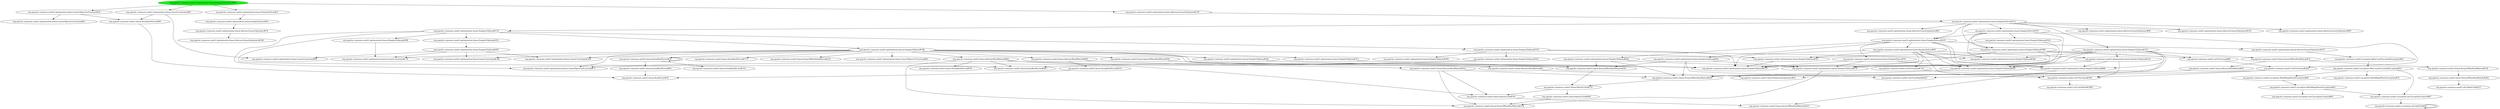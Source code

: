 digraph "cg/org.apache.commons.math3.optimization.linear.SimplexSolverTest#56"
{
	"org.apache.commons.math3.optimization.linear.SimplexSolverTest#56" [style=filled,fillcolor=green];
	"org.apache.commons.math3.optimization.linear.SimplexSolverTest#56" -> "org.apache.commons.math3.optimization.linear.LinearObjectiveFunction#58";
	"org.apache.commons.math3.optimization.linear.LinearObjectiveFunction#58" -> "org.apache.commons.math3.linear.ArrayRealVector#85";
	"org.apache.commons.math3.linear.ArrayRealVector#85" -> "org.apache.commons.math3.linear.RealVector#59";
	"org.apache.commons.math3.optimization.linear.LinearObjectiveFunction#58" -> "org.apache.commons.math3.optimization.linear.LinearObjectiveFunction#65";
	"org.apache.commons.math3.optimization.linear.SimplexSolverTest#56" -> "org.apache.commons.math3.optimization.linear.LinearConstraint#81";
	"org.apache.commons.math3.optimization.linear.LinearConstraint#81" -> "org.apache.commons.math3.linear.ArrayRealVector#85";
	"org.apache.commons.math3.optimization.linear.LinearConstraint#81" -> "org.apache.commons.math3.optimization.linear.LinearConstraint#99";
	"org.apache.commons.math3.optimization.linear.SimplexSolverTest#56" -> "org.apache.commons.math3.optimization.linear.SimplexSolver#51";
	"org.apache.commons.math3.optimization.linear.SimplexSolver#51" -> "org.apache.commons.math3.optimization.linear.SimplexSolver#59";
	"org.apache.commons.math3.optimization.linear.SimplexSolver#59" -> "org.apache.commons.math3.optimization.linear.AbstractLinearOptimizer#74";
	"org.apache.commons.math3.optimization.linear.AbstractLinearOptimizer#74" -> "org.apache.commons.math3.optimization.linear.AbstractLinearOptimizer#108";
	"org.apache.commons.math3.optimization.linear.SimplexSolverTest#56" -> "org.apache.commons.math3.optimization.linear.AbstractLinearOptimizer#139";
	"org.apache.commons.math3.optimization.linear.AbstractLinearOptimizer#139" -> "org.apache.commons.math3.optimization.linear.SimplexSolver#215";
	"org.apache.commons.math3.optimization.linear.SimplexSolver#215" -> "org.apache.commons.math3.optimization.linear.AbstractLinearOptimizer#96";
	"org.apache.commons.math3.optimization.linear.SimplexSolver#215" -> "org.apache.commons.math3.optimization.linear.AbstractLinearOptimizer#103";
	"org.apache.commons.math3.optimization.linear.SimplexSolver#215" -> "org.apache.commons.math3.optimization.linear.AbstractLinearOptimizer#89";
	"org.apache.commons.math3.optimization.linear.SimplexSolver#215" -> "org.apache.commons.math3.optimization.linear.AbstractLinearOptimizer#82";
	"org.apache.commons.math3.optimization.linear.SimplexSolver#215" -> "org.apache.commons.math3.optimization.linear.SimplexTableau#139";
	"org.apache.commons.math3.optimization.linear.SimplexTableau#139" -> "org.apache.commons.math3.optimization.linear.SimplexTableau#252";
	"org.apache.commons.math3.optimization.linear.SimplexTableau#252" -> "org.apache.commons.math3.optimization.linear.SimplexTableau#265";
	"org.apache.commons.math3.optimization.linear.SimplexTableau#265" -> "org.apache.commons.math3.optimization.linear.LinearConstraint#184";
	"org.apache.commons.math3.optimization.linear.SimplexTableau#265" -> "org.apache.commons.math3.optimization.linear.LinearConstraint#168";
	"org.apache.commons.math3.optimization.linear.SimplexTableau#265" -> "org.apache.commons.math3.optimization.linear.LinearConstraint#176";
	"org.apache.commons.math3.optimization.linear.SimplexTableau#265" -> "org.apache.commons.math3.optimization.linear.LinearConstraint#99";
	"org.apache.commons.math3.optimization.linear.SimplexTableau#139" -> "org.apache.commons.math3.optimization.linear.LinearObjectiveFunction#75";
	"org.apache.commons.math3.optimization.linear.SimplexTableau#139" -> "org.apache.commons.math3.linear.ArrayRealVector#601";
	"org.apache.commons.math3.optimization.linear.SimplexTableau#139" -> "org.apache.commons.math3.optimization.linear.SimplexTableau#288";
	"org.apache.commons.math3.optimization.linear.SimplexTableau#288" -> "org.apache.commons.math3.optimization.linear.LinearConstraint#176";
	"org.apache.commons.math3.optimization.linear.SimplexTableau#139" -> "org.apache.commons.math3.optimization.linear.SimplexTableau#186";
	"org.apache.commons.math3.optimization.linear.SimplexTableau#186" -> "org.apache.commons.math3.optimization.linear.SimplexTableau#279";
	"org.apache.commons.math3.optimization.linear.SimplexTableau#186" -> "org.apache.commons.math3.linear.Array2DRowRealMatrix#56";
	"org.apache.commons.math3.linear.Array2DRowRealMatrix#56" -> "org.apache.commons.math3.linear.AbstractRealMatrix#61";
	"org.apache.commons.math3.linear.AbstractRealMatrix#61" -> "org.apache.commons.math3.linear.RealLinearOperator#53";
	"org.apache.commons.math3.optimization.linear.SimplexTableau#186" -> "org.apache.commons.math3.linear.Array2DRowRealMatrix#302";
	"org.apache.commons.math3.linear.Array2DRowRealMatrix#302" -> "org.apache.commons.math3.linear.MatrixUtils#379";
	"org.apache.commons.math3.linear.MatrixUtils#379" -> "org.apache.commons.math3.linear.MatrixUtils#391";
	"org.apache.commons.math3.linear.MatrixUtils#391" -> "org.apache.commons.math3.linear.Array2DRowRealMatrix#323";
	"org.apache.commons.math3.linear.MatrixUtils#379" -> "org.apache.commons.math3.linear.MatrixUtils#406";
	"org.apache.commons.math3.linear.MatrixUtils#406" -> "org.apache.commons.math3.linear.Array2DRowRealMatrix#329";
	"org.apache.commons.math3.optimization.linear.SimplexTableau#186" -> "org.apache.commons.math3.optimization.linear.LinearObjectiveFunction#75";
	"org.apache.commons.math3.optimization.linear.SimplexTableau#186" -> "org.apache.commons.math3.linear.ArrayRealVector#713";
	"org.apache.commons.math3.optimization.linear.SimplexTableau#186" -> "org.apache.commons.math3.linear.Array2DRowRealMatrix#255";
	"org.apache.commons.math3.optimization.linear.SimplexTableau#186" -> "org.apache.commons.math3.optimization.linear.SimplexTableau#381";
	"org.apache.commons.math3.optimization.linear.SimplexTableau#381" -> "org.apache.commons.math3.optimization.linear.SimplexTableau#279";
	"org.apache.commons.math3.optimization.linear.SimplexTableau#186" -> "org.apache.commons.math3.optimization.linear.LinearObjectiveFunction#83";
	"org.apache.commons.math3.optimization.linear.SimplexTableau#186" -> "org.apache.commons.math3.optimization.linear.LinearConstraint#168";
	"org.apache.commons.math3.optimization.linear.SimplexTableau#186" -> "org.apache.commons.math3.optimization.linear.LinearConstraint#184";
	"org.apache.commons.math3.optimization.linear.SimplexTableau#186" -> "org.apache.commons.math3.optimization.linear.LinearConstraint#176";
	"org.apache.commons.math3.optimization.linear.SimplexTableau#186" -> "org.apache.commons.math3.optimization.linear.SimplexTableau#513";
	"org.apache.commons.math3.optimization.linear.SimplexTableau#513" -> "org.apache.commons.math3.optimization.linear.SimplexTableau#279";
	"org.apache.commons.math3.optimization.linear.SimplexTableau#186" -> "org.apache.commons.math3.optimization.linear.SimplexTableau#521";
	"org.apache.commons.math3.optimization.linear.SimplexTableau#521" -> "org.apache.commons.math3.optimization.linear.SimplexTableau#279";
	"org.apache.commons.math3.optimization.linear.SimplexTableau#186" -> "org.apache.commons.math3.linear.AbstractRealMatrix#486";
	"org.apache.commons.math3.linear.AbstractRealMatrix#486" -> "org.apache.commons.math3.linear.AbstractRealMatrix#522";
	"org.apache.commons.math3.linear.AbstractRealMatrix#522" -> "org.apache.commons.math3.linear.MatrixUtils#391";
	"org.apache.commons.math3.linear.AbstractRealMatrix#522" -> "org.apache.commons.math3.linear.Array2DRowRealMatrix#329";
	"org.apache.commons.math3.linear.AbstractRealMatrix#522" -> "org.apache.commons.math3.linear.Array2DRowRealMatrix#295";
	"org.apache.commons.math3.linear.Array2DRowRealMatrix#295" -> "org.apache.commons.math3.linear.MatrixUtils#379";
	"org.apache.commons.math3.linear.AbstractRealMatrix#486" -> "org.apache.commons.math3.linear.ArrayRealVector#103";
	"org.apache.commons.math3.linear.ArrayRealVector#103" -> "org.apache.commons.math3.linear.RealVector#59";
	"org.apache.commons.math3.optimization.linear.SimplexTableau#186" -> "org.apache.commons.math3.linear.ArrayRealVector#38";
	"org.apache.commons.math3.linear.ArrayRealVector#38" -> "org.apache.commons.math3.linear.ArrayRealVector#38";
	"org.apache.commons.math3.linear.ArrayRealVector#38" -> "org.apache.commons.math3.linear.ArrayRealVector#743";
	"org.apache.commons.math3.linear.ArrayRealVector#38" -> "org.apache.commons.math3.linear.ArrayRealVector#64";
	"org.apache.commons.math3.linear.ArrayRealVector#64" -> "org.apache.commons.math3.linear.RealVector#59";
	"org.apache.commons.math3.optimization.linear.SimplexTableau#186" -> "org.apache.commons.math3.linear.AbstractRealMatrix#491";
	"org.apache.commons.math3.linear.AbstractRealMatrix#491" -> "org.apache.commons.math3.linear.MatrixUtils#391";
	"org.apache.commons.math3.linear.AbstractRealMatrix#491" -> "org.apache.commons.math3.linear.Array2DRowRealMatrix#329";
	"org.apache.commons.math3.linear.AbstractRealMatrix#491" -> "org.apache.commons.math3.linear.ArrayRealVector#601";
	"org.apache.commons.math3.linear.AbstractRealMatrix#491" -> "org.apache.commons.math3.linear.ArrayRealVector#591";
	"org.apache.commons.math3.linear.AbstractRealMatrix#491" -> "org.apache.commons.math3.linear.Array2DRowRealMatrix#302";
	"org.apache.commons.math3.optimization.linear.SimplexTableau#139" -> "org.apache.commons.math3.optimization.linear.SimplexTableau#159";
	"org.apache.commons.math3.optimization.linear.SimplexTableau#159" -> "org.apache.commons.math3.optimization.linear.SimplexTableau#279";
	"org.apache.commons.math3.optimization.linear.SimplexTableau#159" -> "org.apache.commons.math3.optimization.linear.SimplexTableau#552";
	"org.apache.commons.math3.optimization.linear.SimplexTableau#552" -> "org.apache.commons.math3.optimization.linear.LinearObjectiveFunction#75";
	"org.apache.commons.math3.optimization.linear.SimplexTableau#552" -> "org.apache.commons.math3.linear.ArrayRealVector#601";
	"org.apache.commons.math3.optimization.linear.SimplexTableau#159" -> "org.apache.commons.math3.optimization.linear.SimplexTableau#560";
	"org.apache.commons.math3.optimization.linear.SimplexTableau#159" -> "org.apache.commons.math3.optimization.linear.SimplexTableau#568";
	"org.apache.commons.math3.optimization.linear.SimplexSolver#215" -> "org.apache.commons.math3.optimization.linear.SimplexSolver#197";
	"org.apache.commons.math3.optimization.linear.SimplexSolver#197" -> "org.apache.commons.math3.optimization.linear.SimplexTableau#568";
	"org.apache.commons.math3.optimization.linear.SimplexSolver#197" -> "org.apache.commons.math3.optimization.linear.SimplexTableau#389";
	"org.apache.commons.math3.optimization.linear.SimplexTableau#389" -> "org.apache.commons.math3.optimization.linear.SimplexTableau#279";
	"org.apache.commons.math3.optimization.linear.SimplexTableau#389" -> "org.apache.commons.math3.optimization.linear.SimplexTableau#478";
	"org.apache.commons.math3.optimization.linear.SimplexTableau#478" -> "org.apache.commons.math3.linear.Array2DRowRealMatrix#329";
	"org.apache.commons.math3.optimization.linear.SimplexTableau#389" -> "org.apache.commons.math3.linear.Array2DRowRealMatrix#295";
	"org.apache.commons.math3.optimization.linear.SimplexTableau#389" -> "org.apache.commons.math3.util.Precision#88";
	"org.apache.commons.math3.util.Precision#88" -> "org.apache.commons.math3.util.Precision#264";
	"org.apache.commons.math3.util.Precision#264" -> "org.apache.commons.math3.util.Precision#300";
	"org.apache.commons.math3.util.Precision#300" -> "org.apache.commons.math3.util.FastMath#2909";
	"org.apache.commons.math3.util.Precision#264" -> "org.apache.commons.math3.util.FastMath#2927";
	"org.apache.commons.math3.optimization.linear.SimplexSolver#197" -> "org.apache.commons.math3.optimization.linear.SimplexSolver#165";
	"org.apache.commons.math3.optimization.linear.SimplexSolver#165" -> "org.apache.commons.math3.optimization.linear.AbstractLinearOptimizer#127";
	"org.apache.commons.math3.optimization.linear.SimplexSolver#165" -> "org.apache.commons.math3.optimization.linear.SimplexSolver#70";
	"org.apache.commons.math3.optimization.linear.SimplexSolver#70" -> "org.apache.commons.math3.optimization.linear.SimplexTableau#279";
	"org.apache.commons.math3.optimization.linear.SimplexSolver#70" -> "org.apache.commons.math3.optimization.linear.SimplexTableau#478";
	"org.apache.commons.math3.optimization.linear.SimplexSolver#70" -> "org.apache.commons.math3.optimization.linear.SimplexTableau#495";
	"org.apache.commons.math3.optimization.linear.SimplexTableau#495" -> "org.apache.commons.math3.linear.Array2DRowRealMatrix#295";
	"org.apache.commons.math3.optimization.linear.SimplexSolver#165" -> "org.apache.commons.math3.optimization.linear.SimplexSolver#92";
	"org.apache.commons.math3.optimization.linear.SimplexSolver#92" -> "org.apache.commons.math3.optimization.linear.SimplexTableau#279";
	"org.apache.commons.math3.optimization.linear.SimplexSolver#92" -> "org.apache.commons.math3.optimization.linear.SimplexTableau#486";
	"org.apache.commons.math3.optimization.linear.SimplexTableau#486" -> "org.apache.commons.math3.linear.Array2DRowRealMatrix#323";
	"org.apache.commons.math3.optimization.linear.SimplexSolver#92" -> "org.apache.commons.math3.optimization.linear.SimplexTableau#478";
	"org.apache.commons.math3.optimization.linear.SimplexSolver#92" -> "org.apache.commons.math3.optimization.linear.SimplexTableau#495";
	"org.apache.commons.math3.optimization.linear.SimplexSolver#92" -> "org.apache.commons.math3.util.Precision#114";
	"org.apache.commons.math3.util.Precision#114" -> "org.apache.commons.math3.util.Precision#300";
	"org.apache.commons.math3.optimization.linear.SimplexSolver#92" -> "org.apache.commons.math3.optimization.linear.SimplexTableau#568";
	"org.apache.commons.math3.optimization.linear.SimplexSolver#92" -> "org.apache.commons.math3.optimization.linear.SimplexTableau#521";
	"org.apache.commons.math3.optimization.linear.SimplexSolver#92" -> "org.apache.commons.math3.util.Precision#300";
	"org.apache.commons.math3.optimization.linear.SimplexSolver#92" -> "org.apache.commons.math3.optimization.linear.SimplexTableau#316";
	"org.apache.commons.math3.optimization.linear.SimplexTableau#316" -> "org.apache.commons.math3.optimization.linear.SimplexTableau#486";
	"org.apache.commons.math3.optimization.linear.SimplexTableau#316" -> "org.apache.commons.math3.optimization.linear.SimplexTableau#495";
	"org.apache.commons.math3.optimization.linear.SimplexTableau#316" -> "org.apache.commons.math3.util.Precision#300";
	"org.apache.commons.math3.optimization.linear.SimplexSolver#165" -> "org.apache.commons.math3.optimization.linear.SimplexTableau#495";
	"org.apache.commons.math3.optimization.linear.SimplexSolver#165" -> "org.apache.commons.math3.optimization.linear.SimplexTableau#446";
	"org.apache.commons.math3.optimization.linear.SimplexTableau#446" -> "org.apache.commons.math3.optimization.linear.SimplexTableau#478";
	"org.apache.commons.math3.optimization.linear.SimplexTableau#446" -> "org.apache.commons.math3.linear.Array2DRowRealMatrix#295";
	"org.apache.commons.math3.optimization.linear.SimplexTableau#446" -> "org.apache.commons.math3.linear.Array2DRowRealMatrix#302";
	"org.apache.commons.math3.optimization.linear.SimplexSolver#165" -> "org.apache.commons.math3.optimization.linear.SimplexTableau#486";
	"org.apache.commons.math3.optimization.linear.SimplexSolver#165" -> "org.apache.commons.math3.optimization.linear.SimplexTableau#463";
	"org.apache.commons.math3.optimization.linear.SimplexTableau#463" -> "org.apache.commons.math3.optimization.linear.SimplexTableau#478";
	"org.apache.commons.math3.optimization.linear.SimplexTableau#463" -> "org.apache.commons.math3.linear.Array2DRowRealMatrix#295";
	"org.apache.commons.math3.optimization.linear.SimplexTableau#463" -> "org.apache.commons.math3.util.FastMath#2927";
	"org.apache.commons.math3.optimization.linear.SimplexTableau#463" -> "org.apache.commons.math3.linear.Array2DRowRealMatrix#302";
	"org.apache.commons.math3.optimization.linear.SimplexSolver#197" -> "org.apache.commons.math3.optimization.linear.SimplexTableau#529";
	"org.apache.commons.math3.optimization.linear.SimplexTableau#529" -> "org.apache.commons.math3.optimization.linear.SimplexTableau#478";
	"org.apache.commons.math3.optimization.linear.SimplexSolver#197" -> "org.apache.commons.math3.optimization.linear.SimplexTableau#495";
	"org.apache.commons.math3.optimization.linear.SimplexSolver#197" -> "org.apache.commons.math3.util.Precision#264";
	"org.apache.commons.math3.optimization.linear.SimplexSolver#215" -> "org.apache.commons.math3.optimization.linear.SimplexTableau#333";
	"org.apache.commons.math3.optimization.linear.SimplexTableau#333" -> "org.apache.commons.math3.optimization.linear.SimplexTableau#279";
	"org.apache.commons.math3.optimization.linear.SimplexTableau#333" -> "org.apache.commons.math3.optimization.linear.SimplexTableau#521";
	"org.apache.commons.math3.optimization.linear.SimplexTableau#333" -> "org.apache.commons.math3.linear.Array2DRowRealMatrix#295";
	"org.apache.commons.math3.optimization.linear.SimplexTableau#333" -> "org.apache.commons.math3.util.Precision#88";
	"org.apache.commons.math3.optimization.linear.SimplexTableau#333" -> "org.apache.commons.math3.optimization.linear.SimplexTableau#568";
	"org.apache.commons.math3.optimization.linear.SimplexTableau#333" -> "org.apache.commons.math3.optimization.linear.SimplexTableau#316";
	"org.apache.commons.math3.optimization.linear.SimplexTableau#333" -> "org.apache.commons.math3.optimization.linear.SimplexTableau#486";
	"org.apache.commons.math3.optimization.linear.SimplexTableau#333" -> "org.apache.commons.math3.optimization.linear.SimplexTableau#478";
	"org.apache.commons.math3.optimization.linear.SimplexTableau#333" -> "org.apache.commons.math3.linear.Array2DRowRealMatrix#74";
	"org.apache.commons.math3.linear.Array2DRowRealMatrix#74" -> "org.apache.commons.math3.linear.AbstractRealMatrix#52";
	"org.apache.commons.math3.linear.AbstractRealMatrix#52" -> "org.apache.commons.math3.linear.RealLinearOperator#53";
	"org.apache.commons.math3.linear.Array2DRowRealMatrix#74" -> "org.apache.commons.math3.linear.Array2DRowRealMatrix#526";
	"org.apache.commons.math3.linear.Array2DRowRealMatrix#526" -> "org.apache.commons.math3.linear.Array2DRowRealMatrix#262";
	"org.apache.commons.math3.linear.Array2DRowRealMatrix#262" -> "org.apache.commons.math3.util.MathUtils#257";
	"org.apache.commons.math3.optimization.linear.SimplexSolver#215" -> "org.apache.commons.math3.optimization.linear.SimplexTableau#389";
	"org.apache.commons.math3.optimization.linear.SimplexSolver#215" -> "org.apache.commons.math3.optimization.linear.SimplexSolver#165";
	"org.apache.commons.math3.optimization.linear.AbstractLinearOptimizer#127" -> "org.apache.commons.math3.exception.MaxCountExceededException#42";
	"org.apache.commons.math3.exception.MaxCountExceededException#42" -> "org.apache.commons.math3.exception.MaxCountExceededException#53";
	"org.apache.commons.math3.exception.MaxCountExceededException#53" -> "org.apache.commons.math3.exception.MathIllegalStateException#69";
	"org.apache.commons.math3.exception.MathIllegalStateException#69" -> "org.apache.commons.math3.exception.MathIllegalStateException#45";
	"org.apache.commons.math3.exception.MathIllegalStateException#45" -> "org.apache.commons.math3.exception.util.ExceptionContext#64";
	"org.apache.commons.math3.exception.MathIllegalStateException#45" -> "org.apache.commons.math3.exception.util.ExceptionContext#87";
	"org.apache.commons.math3.exception.util.ExceptionContext#87" -> "org.apache.commons.math3.exception.util.ArgUtils#42";
	"org.apache.commons.math3.exception.MaxCountExceededException#53" -> "org.apache.commons.math3.exception.MathIllegalStateException#74";
	"org.apache.commons.math3.exception.MaxCountExceededException#53" -> "org.apache.commons.math3.exception.util.ExceptionContext#87";
	"org.apache.commons.math3.exception.util.ArgUtils#42" -> "org.apache.commons.math3.exception.util.ArgUtils#42";
}
